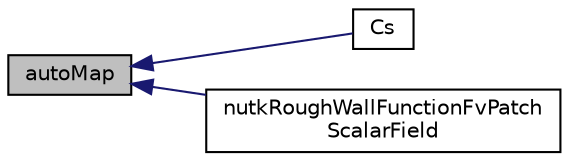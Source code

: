 digraph "autoMap"
{
  bgcolor="transparent";
  edge [fontname="Helvetica",fontsize="10",labelfontname="Helvetica",labelfontsize="10"];
  node [fontname="Helvetica",fontsize="10",shape=record];
  rankdir="LR";
  Node1 [label="autoMap",height=0.2,width=0.4,color="black", fillcolor="grey75", style="filled", fontcolor="black"];
  Node1 -> Node2 [dir="back",color="midnightblue",fontsize="10",style="solid",fontname="Helvetica"];
  Node2 [label="Cs",height=0.2,width=0.4,color="black",URL="$a01678.html#adf58540729cd3af909f2ecb869bafa8c"];
  Node1 -> Node3 [dir="back",color="midnightblue",fontsize="10",style="solid",fontname="Helvetica"];
  Node3 [label="nutkRoughWallFunctionFvPatch\lScalarField",height=0.2,width=0.4,color="black",URL="$a01678.html#aba7b3c562e159062e071ebbd76000949",tooltip="Construct as copy setting internal field reference. "];
}
